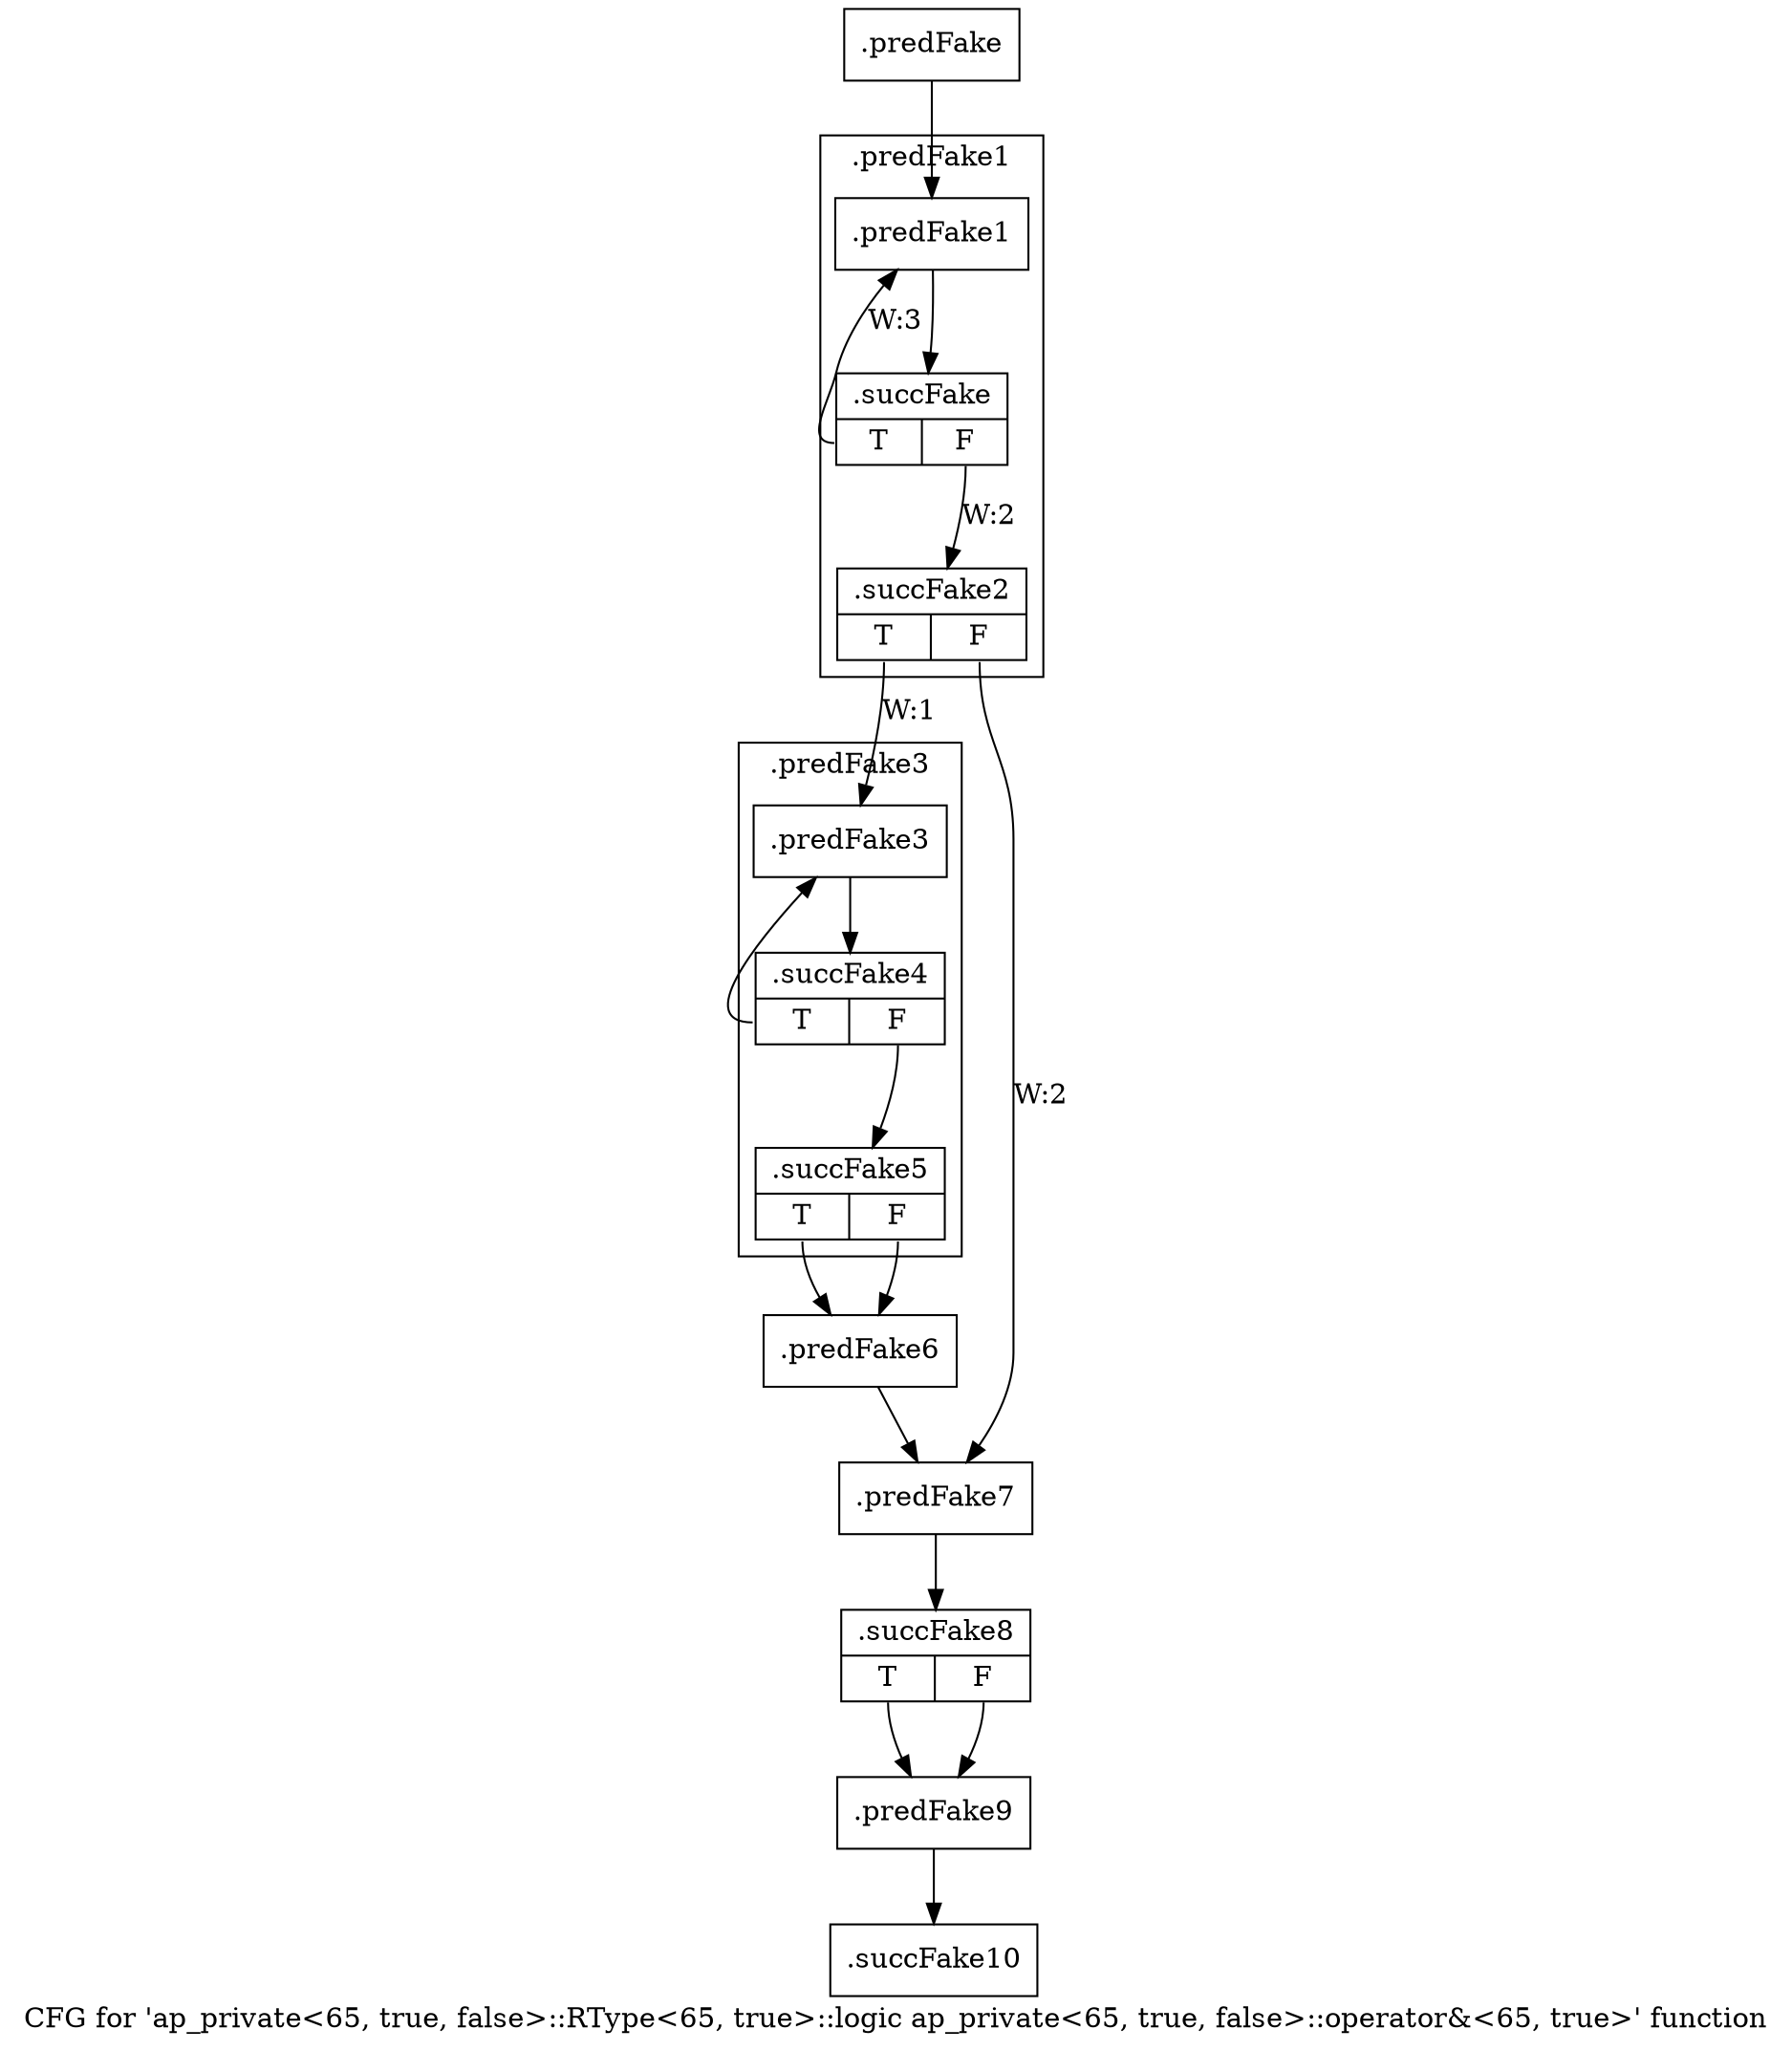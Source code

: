 digraph "CFG for 'ap_private\<65, true, false\>::RType\<65, true\>::logic ap_private\<65, true, false\>::operator&\<65, true\>' function" {
	label="CFG for 'ap_private\<65, true, false\>::RType\<65, true\>::logic ap_private\<65, true, false\>::operator&\<65, true\>' function";

	Node0x5f70ee0 [shape=record,filename="",linenumber="",label="{.predFake}"];
	Node0x5f70ee0 -> Node0x5f71610[ callList="" memoryops="" filename="/mnt/xilinx/Vitis_HLS/2021.2/include/etc/ap_private.h" execusionnum="1"];
	Node0x6309760 [shape=record,filename="/mnt/xilinx/Vitis_HLS/2021.2/include/etc/ap_private.h",linenumber="3994",label="{.succFake2|{<s0>T|<s1>F}}"];
	Node0x6309760:s0 -> Node0x5f717a0[label="W:1" callList="" memoryops="" filename="/mnt/xilinx/Vitis_HLS/2021.2/include/etc/ap_private.h" execusionnum="0"];
	Node0x6309760:s1 -> Node0x5f71980[label="W:2"];
	Node0x6309a00 [shape=record,filename="/mnt/xilinx/Vitis_HLS/2021.2/include/etc/ap_private.h",linenumber="3994",label="{.succFake5|{<s0>T|<s1>F}}"];
	Node0x6309a00:s0 -> Node0x5f71930[ callList="" memoryops="" filename="/mnt/xilinx/Vitis_HLS/2021.2/include/etc/ap_private.h" execusionnum="0"];
	Node0x6309a00:s1 -> Node0x5f71930;
	Node0x5f71930 [shape=record,filename="/mnt/xilinx/Vitis_HLS/2021.2/include/etc/ap_private.h",linenumber="3994",label="{.predFake6}"];
	Node0x5f71930 -> Node0x5f71980[ callList="" memoryops="" filename="/mnt/xilinx/Vitis_HLS/2021.2/include/etc/ap_private.h" execusionnum="0"];
	Node0x5f71980 [shape=record,filename="/mnt/xilinx/Vitis_HLS/2021.2/include/etc/ap_private.h",linenumber="3994",label="{.predFake7}"];
	Node0x5f71980 -> Node0x6309d00[ callList="" memoryops="" filename="/mnt/xilinx/Vitis_HLS/2021.2/include/etc/ap_private.h" execusionnum="0"];
	Node0x6309d00 [shape=record,filename="/mnt/xilinx/Vitis_HLS/2021.2/include/etc/ap_private.h",linenumber="3994",label="{.succFake8|{<s0>T|<s1>F}}"];
	Node0x6309d00:s0 -> Node0x5f71a20;
	Node0x6309d00:s1 -> Node0x5f71a20[ callList="" memoryops="" filename="/mnt/xilinx/Vitis_HLS/2021.2/include/etc/ap_private.h" execusionnum="0"];
	Node0x5f71a20 [shape=record,filename="/mnt/xilinx/Vitis_HLS/2021.2/include/etc/ap_private.h",linenumber="3994",label="{.predFake9}"];
	Node0x5f71a20 -> Node0x6309e60[ callList="" memoryops="" filename="/mnt/xilinx/Vitis_HLS/2021.2/include/etc/ap_private.h" execusionnum="0"];
	Node0x6309e60 [shape=record,filename="/mnt/xilinx/Vitis_HLS/2021.2/include/etc/ap_private.h",linenumber="3994",label="{.succFake10}"];
subgraph cluster_0 {
	label=".predFake3";
	tripcount="0";
	invocationtime="1";

	Node0x5f717a0 [shape=record,filename="/mnt/xilinx/Vitis_HLS/2021.2/include/etc/ap_private.h",linenumber="3994",label="{.predFake3}"];
	Node0x5f717a0 -> Node0x6309950[ callList="" memoryops="" filename="/mnt/xilinx/Vitis_HLS/2021.2/include/etc/ap_private.h" execusionnum="0"];
	Node0x6309950 [shape=record,filename="/mnt/xilinx/Vitis_HLS/2021.2/include/etc/ap_private.h",linenumber="3994",label="{.succFake4|{<s0>T|<s1>F}}"];
	Node0x6309950:s0 -> Node0x5f717a0[ callList="" memoryops="" filename="/mnt/xilinx/Vitis_HLS/2021.2/include/etc/ap_private.h" execusionnum="0"];
	Node0x6309950:s1 -> Node0x6309a00[ callList="" memoryops="" filename="/mnt/xilinx/Vitis_HLS/2021.2/include/etc/ap_private.h" execusionnum="0"];
}
subgraph cluster_1 {
	label=".predFake1";
	tripcount="2";
	invocationtime="1";

	Node0x5f71610 [shape=record,filename="/mnt/xilinx/Vitis_HLS/2021.2/include/etc/ap_private.h",linenumber="3994",label="{.predFake1}"];
	Node0x5f71610 -> Node0x6309460[ callList="" memoryops="" filename="/mnt/xilinx/Vitis_HLS/2021.2/include/etc/ap_private.h" execusionnum="3"];
	Node0x6309460 [shape=record,filename="/mnt/xilinx/Vitis_HLS/2021.2/include/etc/ap_private.h",linenumber="3994",label="{.succFake|{<s0>T|<s1>F}}"];
	Node0x6309460:s0 -> Node0x5f71610[label="W:3" callList="" memoryops="" filename="/mnt/xilinx/Vitis_HLS/2021.2/include/etc/ap_private.h" execusionnum="2"];
	Node0x6309460:s1 -> Node0x6309760[label="W:2" callList="" memoryops="" filename="/mnt/xilinx/Vitis_HLS/2021.2/include/etc/ap_private.h" execusionnum="1"];
}
}
